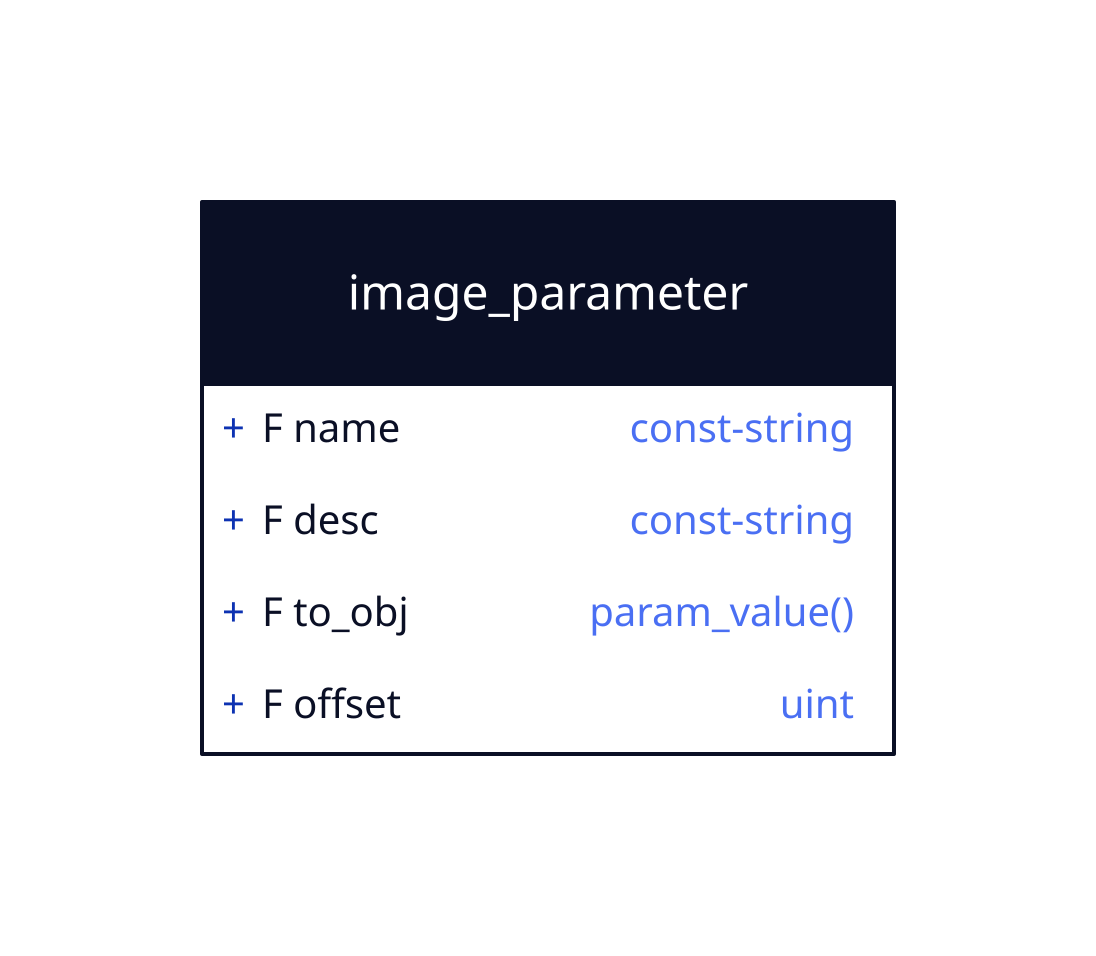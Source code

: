 image_parameter : {
  shape: class
  "F name": "const-string"
  "F desc": "const-string"
  "F to_obj": "param_value()"
  "F offset": "uint"
}
